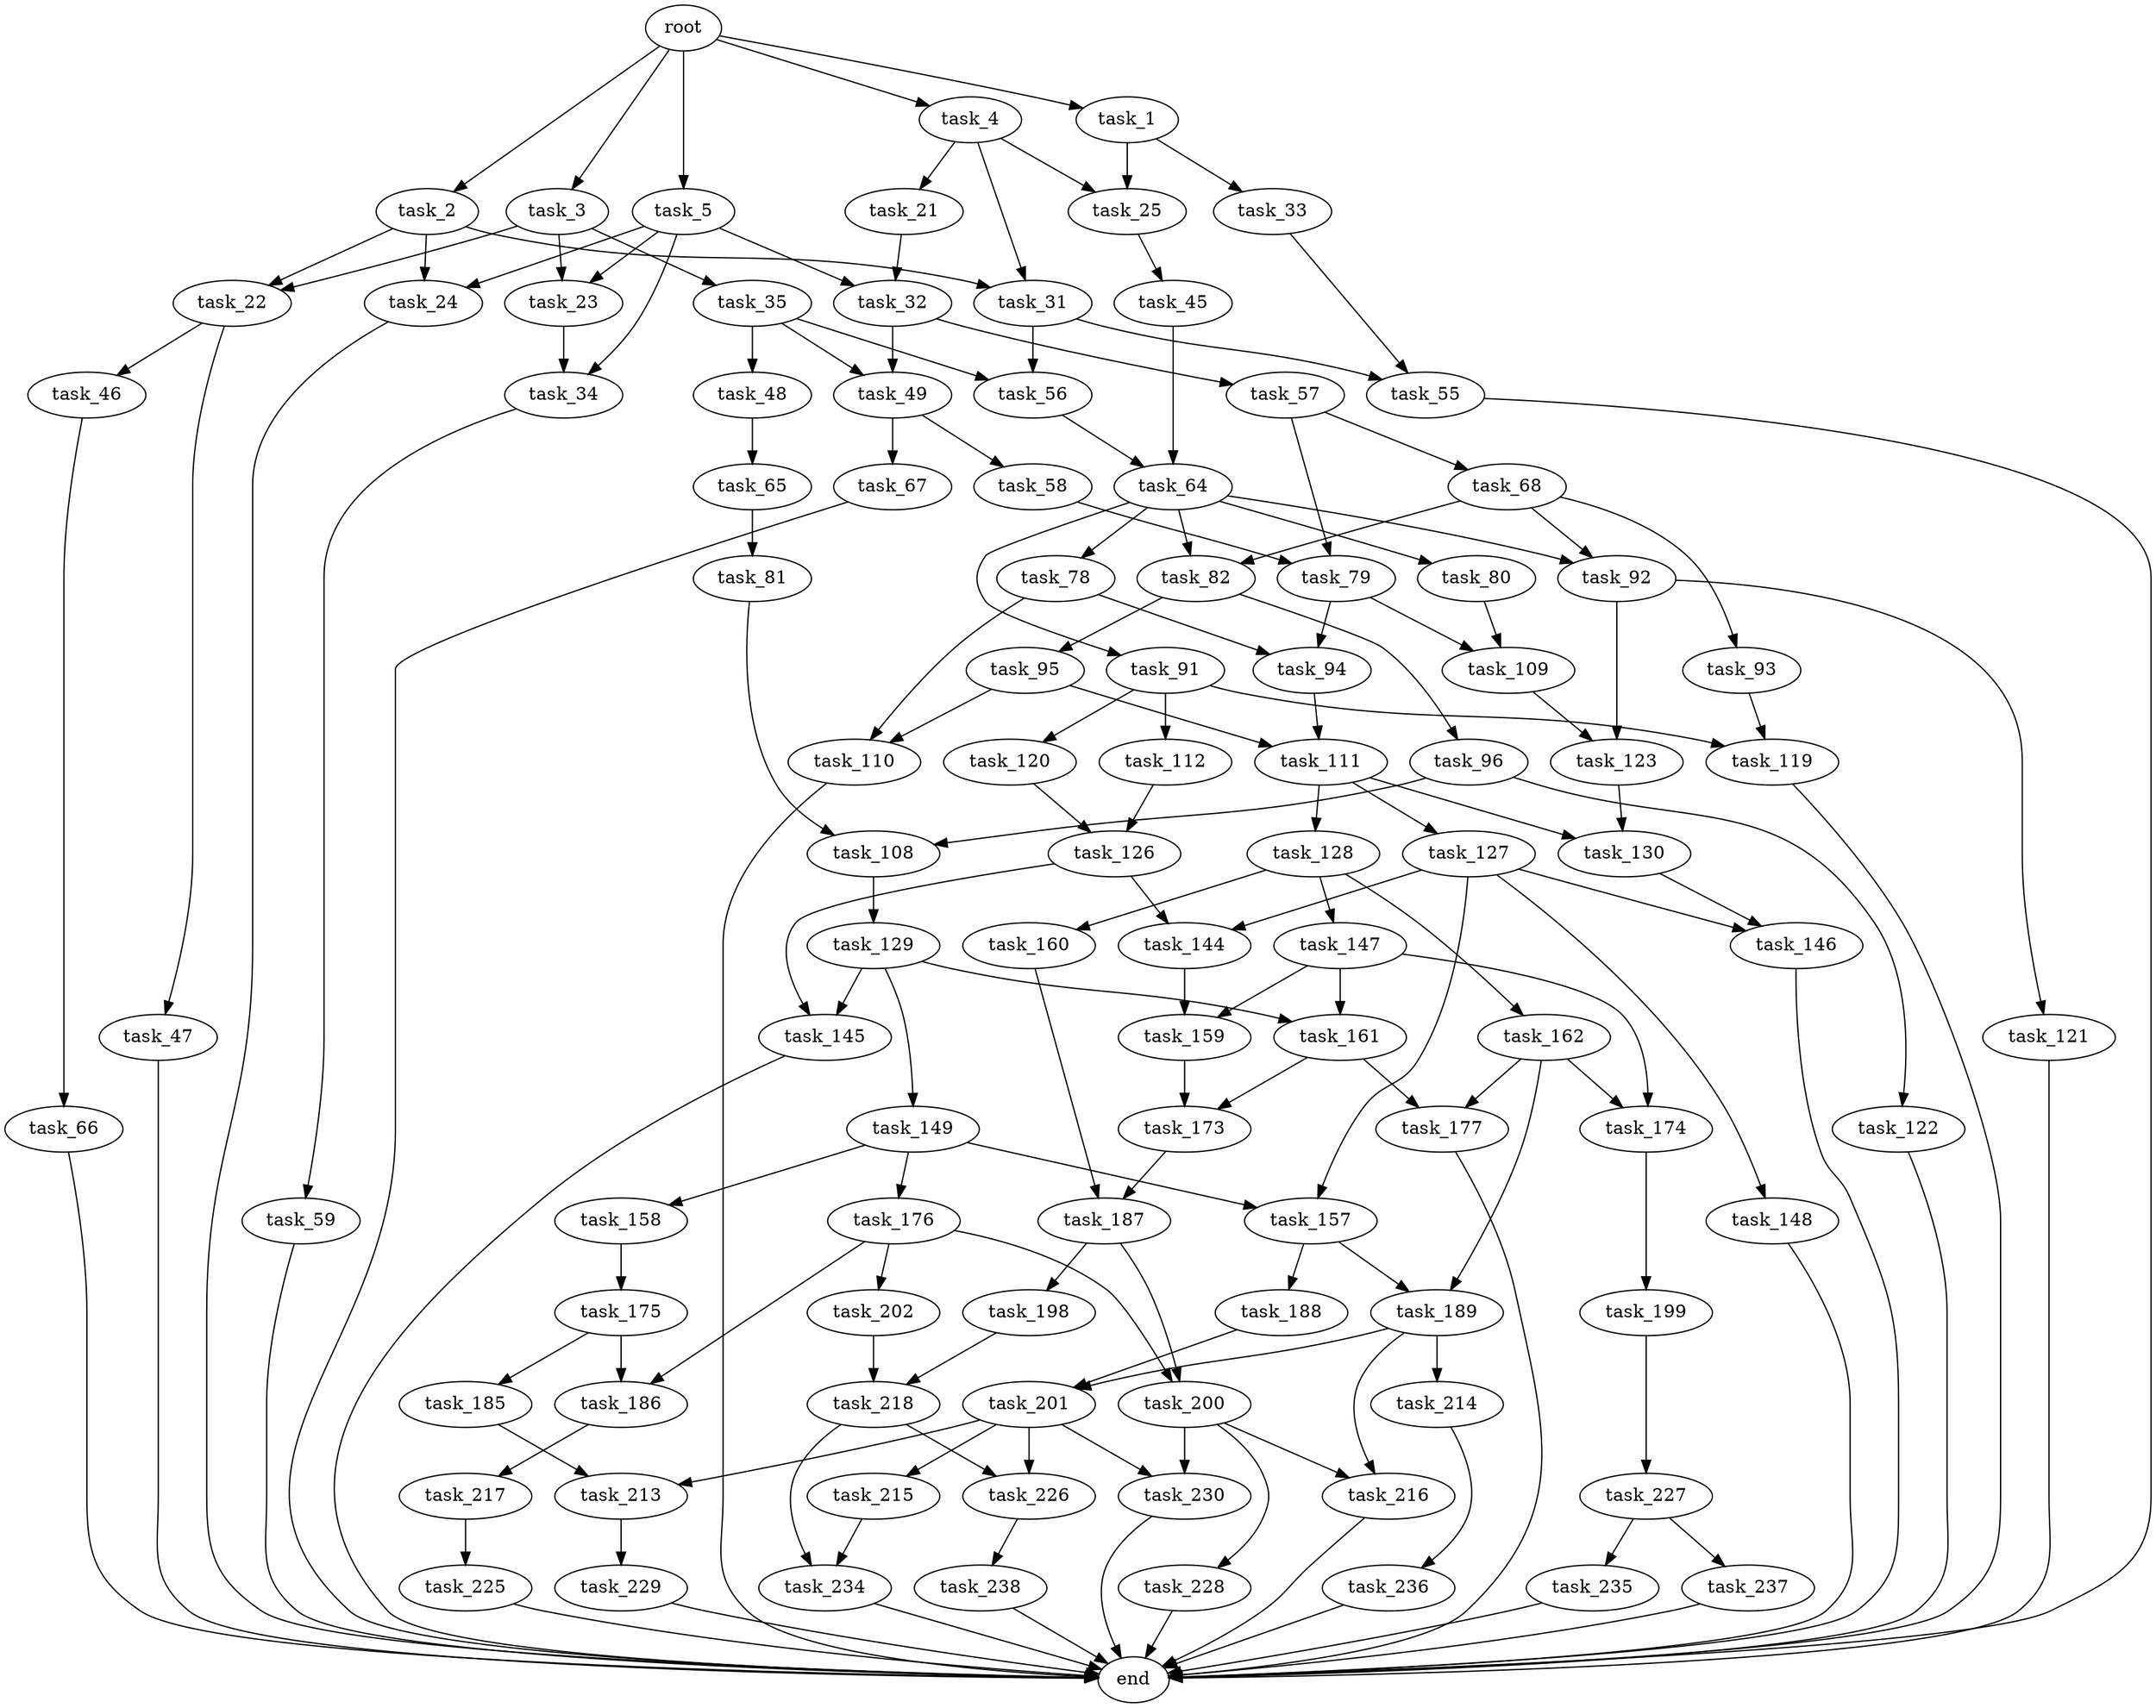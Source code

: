 digraph G {
  root [size="0.000000"];
  task_1 [size="68719476736.000000"];
  task_2 [size="8589934592.000000"];
  task_3 [size="49396558078.000000"];
  task_4 [size="68719476736.000000"];
  task_5 [size="157787997099.000000"];
  task_25 [size="68719476736.000000"];
  task_33 [size="11928577704.000000"];
  task_22 [size="220653935622.000000"];
  task_24 [size="24525848197.000000"];
  task_31 [size="8253865074.000000"];
  task_23 [size="64745828751.000000"];
  task_35 [size="457210378820.000000"];
  task_21 [size="42894389678.000000"];
  task_32 [size="8589934592.000000"];
  task_34 [size="8589934592.000000"];
  task_46 [size="1415285024899.000000"];
  task_47 [size="231928233984.000000"];
  end [size="0.000000"];
  task_45 [size="231928233984.000000"];
  task_55 [size="571064718017.000000"];
  task_56 [size="231928233984.000000"];
  task_49 [size="368293445632.000000"];
  task_57 [size="11961485148.000000"];
  task_59 [size="784897574877.000000"];
  task_48 [size="220934579338.000000"];
  task_64 [size="1073741824000.000000"];
  task_66 [size="1359237997172.000000"];
  task_65 [size="12089557180.000000"];
  task_58 [size="1272367670.000000"];
  task_67 [size="631013471868.000000"];
  task_68 [size="6900036534.000000"];
  task_79 [size="5254201079.000000"];
  task_78 [size="859647823768.000000"];
  task_80 [size="782757789696.000000"];
  task_82 [size="168339618460.000000"];
  task_91 [size="160572317464.000000"];
  task_92 [size="1073741824000.000000"];
  task_81 [size="42977189841.000000"];
  task_93 [size="72335635027.000000"];
  task_94 [size="99137906837.000000"];
  task_110 [size="18730487972.000000"];
  task_109 [size="6193933863.000000"];
  task_108 [size="57899392623.000000"];
  task_95 [size="3883490625.000000"];
  task_96 [size="2082226480.000000"];
  task_112 [size="231928233984.000000"];
  task_119 [size="782757789696.000000"];
  task_120 [size="122659767993.000000"];
  task_121 [size="11490027420.000000"];
  task_123 [size="263033797960.000000"];
  task_111 [size="595500762121.000000"];
  task_122 [size="8631094728.000000"];
  task_129 [size="134217728000.000000"];
  task_127 [size="533431040792.000000"];
  task_128 [size="549755813888.000000"];
  task_130 [size="4575876106.000000"];
  task_126 [size="11507931800.000000"];
  task_144 [size="231928233984.000000"];
  task_145 [size="782757789696.000000"];
  task_146 [size="70277557467.000000"];
  task_148 [size="565662500780.000000"];
  task_157 [size="231928233984.000000"];
  task_147 [size="549755813888.000000"];
  task_160 [size="55170456277.000000"];
  task_162 [size="26701250419.000000"];
  task_149 [size="393866317577.000000"];
  task_161 [size="231928233984.000000"];
  task_159 [size="368293445632.000000"];
  task_174 [size="147308396196.000000"];
  task_158 [size="225192179984.000000"];
  task_176 [size="1248309177963.000000"];
  task_188 [size="68719476736.000000"];
  task_189 [size="2328552523.000000"];
  task_175 [size="28991029248.000000"];
  task_173 [size="13561933941.000000"];
  task_187 [size="23414109912.000000"];
  task_177 [size="489697193153.000000"];
  task_199 [size="368293445632.000000"];
  task_185 [size="231928233984.000000"];
  task_186 [size="1570554109.000000"];
  task_200 [size="163823337891.000000"];
  task_202 [size="22141585298.000000"];
  task_213 [size="16667712710.000000"];
  task_217 [size="231928233984.000000"];
  task_198 [size="323882569061.000000"];
  task_201 [size="1761315470.000000"];
  task_214 [size="1520942291.000000"];
  task_216 [size="8589934592.000000"];
  task_218 [size="5455182160.000000"];
  task_227 [size="294851941124.000000"];
  task_228 [size="65642306153.000000"];
  task_230 [size="22863479188.000000"];
  task_215 [size="6841406436.000000"];
  task_226 [size="9576452644.000000"];
  task_229 [size="3878450831.000000"];
  task_236 [size="1831174199.000000"];
  task_234 [size="3892026626.000000"];
  task_225 [size="140432098379.000000"];
  task_238 [size="6577362254.000000"];
  task_235 [size="371801228282.000000"];
  task_237 [size="5160490344.000000"];

  root -> task_1 [size="1.000000"];
  root -> task_2 [size="1.000000"];
  root -> task_3 [size="1.000000"];
  root -> task_4 [size="1.000000"];
  root -> task_5 [size="1.000000"];
  task_1 -> task_25 [size="134217728.000000"];
  task_1 -> task_33 [size="134217728.000000"];
  task_2 -> task_22 [size="33554432.000000"];
  task_2 -> task_24 [size="33554432.000000"];
  task_2 -> task_31 [size="33554432.000000"];
  task_3 -> task_22 [size="75497472.000000"];
  task_3 -> task_23 [size="75497472.000000"];
  task_3 -> task_35 [size="75497472.000000"];
  task_4 -> task_21 [size="134217728.000000"];
  task_4 -> task_25 [size="134217728.000000"];
  task_4 -> task_31 [size="134217728.000000"];
  task_5 -> task_23 [size="209715200.000000"];
  task_5 -> task_24 [size="209715200.000000"];
  task_5 -> task_32 [size="209715200.000000"];
  task_5 -> task_34 [size="209715200.000000"];
  task_25 -> task_45 [size="134217728.000000"];
  task_33 -> task_55 [size="209715200.000000"];
  task_22 -> task_46 [size="301989888.000000"];
  task_22 -> task_47 [size="301989888.000000"];
  task_24 -> end [size="1.000000"];
  task_31 -> task_55 [size="679477248.000000"];
  task_31 -> task_56 [size="679477248.000000"];
  task_23 -> task_34 [size="75497472.000000"];
  task_35 -> task_48 [size="536870912.000000"];
  task_35 -> task_49 [size="536870912.000000"];
  task_35 -> task_56 [size="536870912.000000"];
  task_21 -> task_32 [size="838860800.000000"];
  task_32 -> task_49 [size="33554432.000000"];
  task_32 -> task_57 [size="33554432.000000"];
  task_34 -> task_59 [size="33554432.000000"];
  task_46 -> task_66 [size="838860800.000000"];
  task_47 -> end [size="1.000000"];
  task_45 -> task_64 [size="301989888.000000"];
  task_55 -> end [size="1.000000"];
  task_56 -> task_64 [size="301989888.000000"];
  task_49 -> task_58 [size="411041792.000000"];
  task_49 -> task_67 [size="411041792.000000"];
  task_57 -> task_68 [size="536870912.000000"];
  task_57 -> task_79 [size="536870912.000000"];
  task_59 -> end [size="1.000000"];
  task_48 -> task_65 [size="838860800.000000"];
  task_64 -> task_78 [size="838860800.000000"];
  task_64 -> task_80 [size="838860800.000000"];
  task_64 -> task_82 [size="838860800.000000"];
  task_64 -> task_91 [size="838860800.000000"];
  task_64 -> task_92 [size="838860800.000000"];
  task_66 -> end [size="1.000000"];
  task_65 -> task_81 [size="209715200.000000"];
  task_58 -> task_79 [size="75497472.000000"];
  task_67 -> end [size="1.000000"];
  task_68 -> task_82 [size="209715200.000000"];
  task_68 -> task_92 [size="209715200.000000"];
  task_68 -> task_93 [size="209715200.000000"];
  task_79 -> task_94 [size="209715200.000000"];
  task_79 -> task_109 [size="209715200.000000"];
  task_78 -> task_94 [size="679477248.000000"];
  task_78 -> task_110 [size="679477248.000000"];
  task_80 -> task_109 [size="679477248.000000"];
  task_82 -> task_95 [size="536870912.000000"];
  task_82 -> task_96 [size="536870912.000000"];
  task_91 -> task_112 [size="536870912.000000"];
  task_91 -> task_119 [size="536870912.000000"];
  task_91 -> task_120 [size="536870912.000000"];
  task_92 -> task_121 [size="838860800.000000"];
  task_92 -> task_123 [size="838860800.000000"];
  task_81 -> task_108 [size="679477248.000000"];
  task_93 -> task_119 [size="75497472.000000"];
  task_94 -> task_111 [size="209715200.000000"];
  task_110 -> end [size="1.000000"];
  task_109 -> task_123 [size="209715200.000000"];
  task_108 -> task_129 [size="75497472.000000"];
  task_95 -> task_110 [size="411041792.000000"];
  task_95 -> task_111 [size="411041792.000000"];
  task_96 -> task_108 [size="33554432.000000"];
  task_96 -> task_122 [size="33554432.000000"];
  task_112 -> task_126 [size="301989888.000000"];
  task_119 -> end [size="1.000000"];
  task_120 -> task_126 [size="209715200.000000"];
  task_121 -> end [size="1.000000"];
  task_123 -> task_130 [size="209715200.000000"];
  task_111 -> task_127 [size="411041792.000000"];
  task_111 -> task_128 [size="411041792.000000"];
  task_111 -> task_130 [size="411041792.000000"];
  task_122 -> end [size="1.000000"];
  task_129 -> task_145 [size="209715200.000000"];
  task_129 -> task_149 [size="209715200.000000"];
  task_129 -> task_161 [size="209715200.000000"];
  task_127 -> task_144 [size="536870912.000000"];
  task_127 -> task_146 [size="536870912.000000"];
  task_127 -> task_148 [size="536870912.000000"];
  task_127 -> task_157 [size="536870912.000000"];
  task_128 -> task_147 [size="536870912.000000"];
  task_128 -> task_160 [size="536870912.000000"];
  task_128 -> task_162 [size="536870912.000000"];
  task_130 -> task_146 [size="134217728.000000"];
  task_126 -> task_144 [size="838860800.000000"];
  task_126 -> task_145 [size="838860800.000000"];
  task_144 -> task_159 [size="301989888.000000"];
  task_145 -> end [size="1.000000"];
  task_146 -> end [size="1.000000"];
  task_148 -> end [size="1.000000"];
  task_157 -> task_188 [size="301989888.000000"];
  task_157 -> task_189 [size="301989888.000000"];
  task_147 -> task_159 [size="536870912.000000"];
  task_147 -> task_161 [size="536870912.000000"];
  task_147 -> task_174 [size="536870912.000000"];
  task_160 -> task_187 [size="75497472.000000"];
  task_162 -> task_174 [size="679477248.000000"];
  task_162 -> task_177 [size="679477248.000000"];
  task_162 -> task_189 [size="679477248.000000"];
  task_149 -> task_157 [size="679477248.000000"];
  task_149 -> task_158 [size="679477248.000000"];
  task_149 -> task_176 [size="679477248.000000"];
  task_161 -> task_173 [size="301989888.000000"];
  task_161 -> task_177 [size="301989888.000000"];
  task_159 -> task_173 [size="411041792.000000"];
  task_174 -> task_199 [size="134217728.000000"];
  task_158 -> task_175 [size="411041792.000000"];
  task_176 -> task_186 [size="838860800.000000"];
  task_176 -> task_200 [size="838860800.000000"];
  task_176 -> task_202 [size="838860800.000000"];
  task_188 -> task_201 [size="134217728.000000"];
  task_189 -> task_201 [size="209715200.000000"];
  task_189 -> task_214 [size="209715200.000000"];
  task_189 -> task_216 [size="209715200.000000"];
  task_175 -> task_185 [size="75497472.000000"];
  task_175 -> task_186 [size="75497472.000000"];
  task_173 -> task_187 [size="411041792.000000"];
  task_187 -> task_198 [size="536870912.000000"];
  task_187 -> task_200 [size="536870912.000000"];
  task_177 -> end [size="1.000000"];
  task_199 -> task_227 [size="411041792.000000"];
  task_185 -> task_213 [size="301989888.000000"];
  task_186 -> task_217 [size="33554432.000000"];
  task_200 -> task_216 [size="411041792.000000"];
  task_200 -> task_228 [size="411041792.000000"];
  task_200 -> task_230 [size="411041792.000000"];
  task_202 -> task_218 [size="33554432.000000"];
  task_213 -> task_229 [size="75497472.000000"];
  task_217 -> task_225 [size="301989888.000000"];
  task_198 -> task_218 [size="301989888.000000"];
  task_201 -> task_213 [size="75497472.000000"];
  task_201 -> task_215 [size="75497472.000000"];
  task_201 -> task_226 [size="75497472.000000"];
  task_201 -> task_230 [size="75497472.000000"];
  task_214 -> task_236 [size="134217728.000000"];
  task_216 -> end [size="1.000000"];
  task_218 -> task_226 [size="411041792.000000"];
  task_218 -> task_234 [size="411041792.000000"];
  task_227 -> task_235 [size="536870912.000000"];
  task_227 -> task_237 [size="536870912.000000"];
  task_228 -> end [size="1.000000"];
  task_230 -> end [size="1.000000"];
  task_215 -> task_234 [size="134217728.000000"];
  task_226 -> task_238 [size="411041792.000000"];
  task_229 -> end [size="1.000000"];
  task_236 -> end [size="1.000000"];
  task_234 -> end [size="1.000000"];
  task_225 -> end [size="1.000000"];
  task_238 -> end [size="1.000000"];
  task_235 -> end [size="1.000000"];
  task_237 -> end [size="1.000000"];
}

